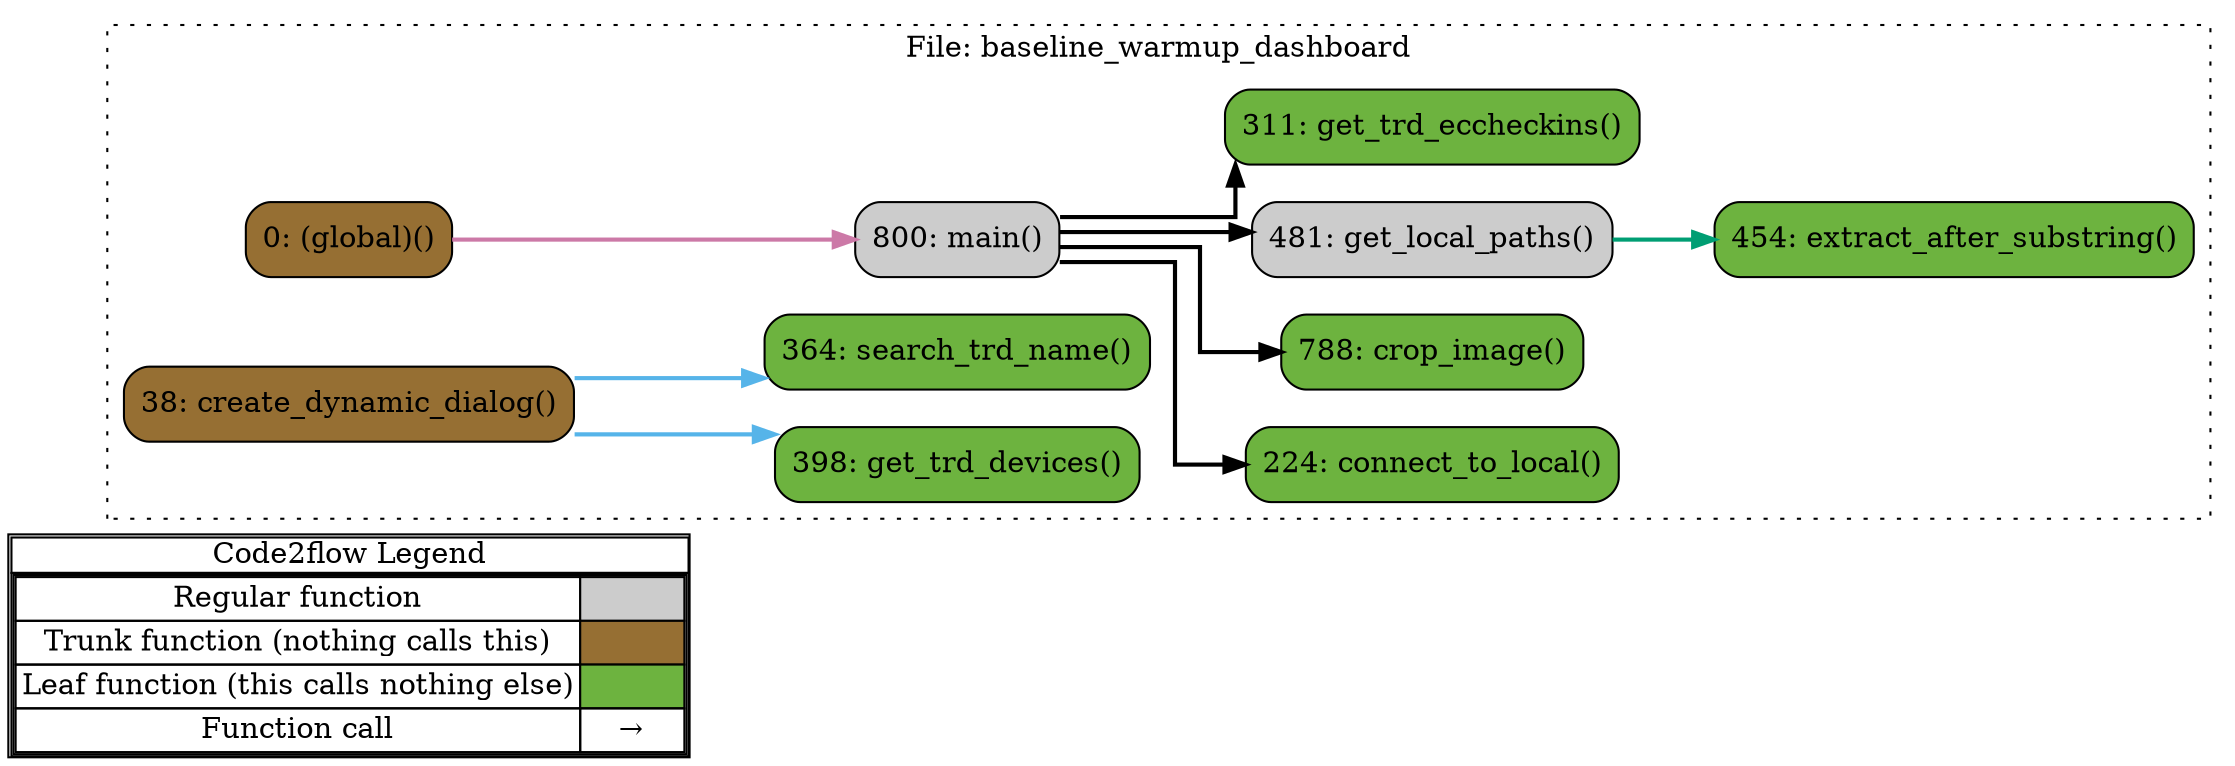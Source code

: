 digraph G {
concentrate=true;
splines="ortho";
rankdir="LR";
subgraph legend{
    rank = min;
    label = "legend";
    Legend [shape=none, margin=0, label = <
        <table cellspacing="0" cellpadding="0" border="1"><tr><td>Code2flow Legend</td></tr><tr><td>
        <table cellspacing="0">
        <tr><td>Regular function</td><td width="50px" bgcolor='#cccccc'></td></tr>
        <tr><td>Trunk function (nothing calls this)</td><td bgcolor='#966F33'></td></tr>
        <tr><td>Leaf function (this calls nothing else)</td><td bgcolor='#6db33f'></td></tr>
        <tr><td>Function call</td><td><font color='black'>&#8594;</font></td></tr>
        </table></td></tr></table>
        >];
}node_3d6e7d37 [label="0: (global)()" name="baseline_warmup_dashboard::(global)" shape="rect" style="rounded,filled" fillcolor="#966F33" ];
node_33ca23df [label="224: connect_to_local()" name="baseline_warmup_dashboard::connect_to_local" shape="rect" style="rounded,filled" fillcolor="#6db33f" ];
node_f2cab152 [label="38: create_dynamic_dialog()" name="baseline_warmup_dashboard::create_dynamic_dialog" shape="rect" style="rounded,filled" fillcolor="#966F33" ];
node_defef412 [label="788: crop_image()" name="baseline_warmup_dashboard::crop_image" shape="rect" style="rounded,filled" fillcolor="#6db33f" ];
node_bf7b9af9 [label="454: extract_after_substring()" name="baseline_warmup_dashboard::extract_after_substring" shape="rect" style="rounded,filled" fillcolor="#6db33f" ];
node_d374cb13 [label="481: get_local_paths()" name="baseline_warmup_dashboard::get_local_paths" shape="rect" style="rounded,filled" fillcolor="#cccccc" ];
node_2e70f1bd [label="398: get_trd_devices()" name="baseline_warmup_dashboard::get_trd_devices" shape="rect" style="rounded,filled" fillcolor="#6db33f" ];
node_89b0835a [label="311: get_trd_eccheckins()" name="baseline_warmup_dashboard::get_trd_eccheckins" shape="rect" style="rounded,filled" fillcolor="#6db33f" ];
node_310f86c8 [label="800: main()" name="baseline_warmup_dashboard::main" shape="rect" style="rounded,filled" fillcolor="#cccccc" ];
node_a6de5977 [label="364: search_trd_name()" name="baseline_warmup_dashboard::search_trd_name" shape="rect" style="rounded,filled" fillcolor="#6db33f" ];
node_3d6e7d37 -> node_310f86c8 [color="#CC79A7" penwidth="2"];
node_f2cab152 -> node_2e70f1bd [color="#56B4E9" penwidth="2"];
node_f2cab152 -> node_a6de5977 [color="#56B4E9" penwidth="2"];
node_d374cb13 -> node_bf7b9af9 [color="#009E73" penwidth="2"];
node_310f86c8 -> node_33ca23df [color="#000000" penwidth="2"];
node_310f86c8 -> node_defef412 [color="#000000" penwidth="2"];
node_310f86c8 -> node_defef412 [color="#000000" penwidth="2"];
node_310f86c8 -> node_d374cb13 [color="#000000" penwidth="2"];
node_310f86c8 -> node_d374cb13 [color="#000000" penwidth="2"];
node_310f86c8 -> node_89b0835a [color="#000000" penwidth="2"];
subgraph cluster_70b03e14 {
    node_f2cab152 node_33ca23df node_89b0835a node_a6de5977 node_2e70f1bd node_bf7b9af9 node_d374cb13 node_defef412 node_310f86c8 node_3d6e7d37;
    label="File: baseline_warmup_dashboard";
    name="baseline_warmup_dashboard";
    style="filled";
    graph[style=dotted];
};
}
